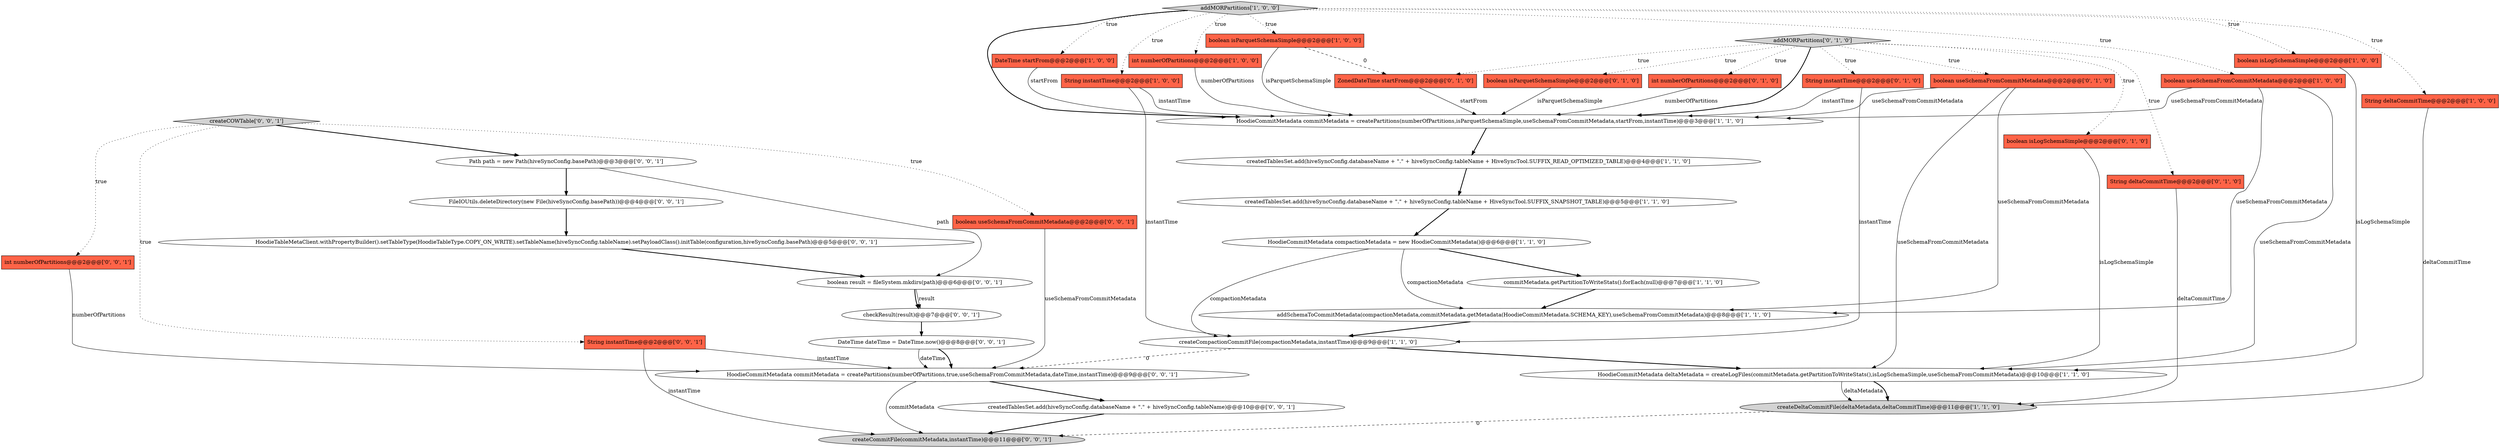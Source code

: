 digraph {
14 [style = filled, label = "HoodieCommitMetadata deltaMetadata = createLogFiles(commitMetadata.getPartitionToWriteStats(),isLogSchemaSimple,useSchemaFromCommitMetadata)@@@10@@@['1', '1', '0']", fillcolor = white, shape = ellipse image = "AAA0AAABBB1BBB"];
24 [style = filled, label = "ZonedDateTime startFrom@@@2@@@['0', '1', '0']", fillcolor = tomato, shape = box image = "AAA1AAABBB2BBB"];
33 [style = filled, label = "Path path = new Path(hiveSyncConfig.basePath)@@@3@@@['0', '0', '1']", fillcolor = white, shape = ellipse image = "AAA0AAABBB3BBB"];
1 [style = filled, label = "addSchemaToCommitMetadata(compactionMetadata,commitMetadata.getMetadata(HoodieCommitMetadata.SCHEMA_KEY),useSchemaFromCommitMetadata)@@@8@@@['1', '1', '0']", fillcolor = white, shape = ellipse image = "AAA0AAABBB1BBB"];
29 [style = filled, label = "DateTime dateTime = DateTime.now()@@@8@@@['0', '0', '1']", fillcolor = white, shape = ellipse image = "AAA0AAABBB3BBB"];
18 [style = filled, label = "boolean useSchemaFromCommitMetadata@@@2@@@['0', '1', '0']", fillcolor = tomato, shape = box image = "AAA0AAABBB2BBB"];
5 [style = filled, label = "boolean isLogSchemaSimple@@@2@@@['1', '0', '0']", fillcolor = tomato, shape = box image = "AAA0AAABBB1BBB"];
10 [style = filled, label = "addMORPartitions['1', '0', '0']", fillcolor = lightgray, shape = diamond image = "AAA0AAABBB1BBB"];
30 [style = filled, label = "createCommitFile(commitMetadata,instantTime)@@@11@@@['0', '0', '1']", fillcolor = lightgray, shape = ellipse image = "AAA0AAABBB3BBB"];
23 [style = filled, label = "boolean isParquetSchemaSimple@@@2@@@['0', '1', '0']", fillcolor = tomato, shape = box image = "AAA0AAABBB2BBB"];
37 [style = filled, label = "boolean useSchemaFromCommitMetadata@@@2@@@['0', '0', '1']", fillcolor = tomato, shape = box image = "AAA0AAABBB3BBB"];
9 [style = filled, label = "commitMetadata.getPartitionToWriteStats().forEach(null)@@@7@@@['1', '1', '0']", fillcolor = white, shape = ellipse image = "AAA0AAABBB1BBB"];
35 [style = filled, label = "checkResult(result)@@@7@@@['0', '0', '1']", fillcolor = white, shape = ellipse image = "AAA0AAABBB3BBB"];
4 [style = filled, label = "String deltaCommitTime@@@2@@@['1', '0', '0']", fillcolor = tomato, shape = box image = "AAA0AAABBB1BBB"];
20 [style = filled, label = "int numberOfPartitions@@@2@@@['0', '1', '0']", fillcolor = tomato, shape = box image = "AAA0AAABBB2BBB"];
13 [style = filled, label = "DateTime startFrom@@@2@@@['1', '0', '0']", fillcolor = tomato, shape = box image = "AAA0AAABBB1BBB"];
19 [style = filled, label = "String instantTime@@@2@@@['0', '1', '0']", fillcolor = tomato, shape = box image = "AAA0AAABBB2BBB"];
17 [style = filled, label = "boolean isLogSchemaSimple@@@2@@@['0', '1', '0']", fillcolor = tomato, shape = box image = "AAA0AAABBB2BBB"];
34 [style = filled, label = "HoodieCommitMetadata commitMetadata = createPartitions(numberOfPartitions,true,useSchemaFromCommitMetadata,dateTime,instantTime)@@@9@@@['0', '0', '1']", fillcolor = white, shape = ellipse image = "AAA0AAABBB3BBB"];
6 [style = filled, label = "createDeltaCommitFile(deltaMetadata,deltaCommitTime)@@@11@@@['1', '1', '0']", fillcolor = lightgray, shape = ellipse image = "AAA0AAABBB1BBB"];
26 [style = filled, label = "boolean result = fileSystem.mkdirs(path)@@@6@@@['0', '0', '1']", fillcolor = white, shape = ellipse image = "AAA0AAABBB3BBB"];
32 [style = filled, label = "String instantTime@@@2@@@['0', '0', '1']", fillcolor = tomato, shape = box image = "AAA0AAABBB3BBB"];
7 [style = filled, label = "boolean useSchemaFromCommitMetadata@@@2@@@['1', '0', '0']", fillcolor = tomato, shape = box image = "AAA0AAABBB1BBB"];
27 [style = filled, label = "createdTablesSet.add(hiveSyncConfig.databaseName + \".\" + hiveSyncConfig.tableName)@@@10@@@['0', '0', '1']", fillcolor = white, shape = ellipse image = "AAA0AAABBB3BBB"];
36 [style = filled, label = "HoodieTableMetaClient.withPropertyBuilder().setTableType(HoodieTableType.COPY_ON_WRITE).setTableName(hiveSyncConfig.tableName).setPayloadClass().initTable(configuration,hiveSyncConfig.basePath)@@@5@@@['0', '0', '1']", fillcolor = white, shape = ellipse image = "AAA0AAABBB3BBB"];
16 [style = filled, label = "createCompactionCommitFile(compactionMetadata,instantTime)@@@9@@@['1', '1', '0']", fillcolor = white, shape = ellipse image = "AAA0AAABBB1BBB"];
21 [style = filled, label = "addMORPartitions['0', '1', '0']", fillcolor = lightgray, shape = diamond image = "AAA0AAABBB2BBB"];
31 [style = filled, label = "int numberOfPartitions@@@2@@@['0', '0', '1']", fillcolor = tomato, shape = box image = "AAA0AAABBB3BBB"];
22 [style = filled, label = "String deltaCommitTime@@@2@@@['0', '1', '0']", fillcolor = tomato, shape = box image = "AAA0AAABBB2BBB"];
11 [style = filled, label = "int numberOfPartitions@@@2@@@['1', '0', '0']", fillcolor = tomato, shape = box image = "AAA0AAABBB1BBB"];
12 [style = filled, label = "createdTablesSet.add(hiveSyncConfig.databaseName + \".\" + hiveSyncConfig.tableName + HiveSyncTool.SUFFIX_READ_OPTIMIZED_TABLE)@@@4@@@['1', '1', '0']", fillcolor = white, shape = ellipse image = "AAA0AAABBB1BBB"];
0 [style = filled, label = "createdTablesSet.add(hiveSyncConfig.databaseName + \".\" + hiveSyncConfig.tableName + HiveSyncTool.SUFFIX_SNAPSHOT_TABLE)@@@5@@@['1', '1', '0']", fillcolor = white, shape = ellipse image = "AAA0AAABBB1BBB"];
3 [style = filled, label = "String instantTime@@@2@@@['1', '0', '0']", fillcolor = tomato, shape = box image = "AAA0AAABBB1BBB"];
15 [style = filled, label = "boolean isParquetSchemaSimple@@@2@@@['1', '0', '0']", fillcolor = tomato, shape = box image = "AAA1AAABBB1BBB"];
25 [style = filled, label = "createCOWTable['0', '0', '1']", fillcolor = lightgray, shape = diamond image = "AAA0AAABBB3BBB"];
28 [style = filled, label = "FileIOUtils.deleteDirectory(new File(hiveSyncConfig.basePath))@@@4@@@['0', '0', '1']", fillcolor = white, shape = ellipse image = "AAA0AAABBB3BBB"];
2 [style = filled, label = "HoodieCommitMetadata commitMetadata = createPartitions(numberOfPartitions,isParquetSchemaSimple,useSchemaFromCommitMetadata,startFrom,instantTime)@@@3@@@['1', '1', '0']", fillcolor = white, shape = ellipse image = "AAA0AAABBB1BBB"];
8 [style = filled, label = "HoodieCommitMetadata compactionMetadata = new HoodieCommitMetadata()@@@6@@@['1', '1', '0']", fillcolor = white, shape = ellipse image = "AAA0AAABBB1BBB"];
25->37 [style = dotted, label="true"];
4->6 [style = solid, label="deltaCommitTime"];
37->34 [style = solid, label="useSchemaFromCommitMetadata"];
25->32 [style = dotted, label="true"];
13->2 [style = solid, label="startFrom"];
21->20 [style = dotted, label="true"];
28->36 [style = bold, label=""];
35->29 [style = bold, label=""];
7->1 [style = solid, label="useSchemaFromCommitMetadata"];
25->33 [style = bold, label=""];
21->18 [style = dotted, label="true"];
25->31 [style = dotted, label="true"];
19->2 [style = solid, label="instantTime"];
34->30 [style = solid, label="commitMetadata"];
14->6 [style = solid, label="deltaMetadata"];
3->2 [style = solid, label="instantTime"];
18->14 [style = solid, label="useSchemaFromCommitMetadata"];
33->28 [style = bold, label=""];
27->30 [style = bold, label=""];
31->34 [style = solid, label="numberOfPartitions"];
15->24 [style = dashed, label="0"];
7->2 [style = solid, label="useSchemaFromCommitMetadata"];
10->3 [style = dotted, label="true"];
21->22 [style = dotted, label="true"];
20->2 [style = solid, label="numberOfPartitions"];
11->2 [style = solid, label="numberOfPartitions"];
17->14 [style = solid, label="isLogSchemaSimple"];
23->2 [style = solid, label="isParquetSchemaSimple"];
21->17 [style = dotted, label="true"];
36->26 [style = bold, label=""];
29->34 [style = bold, label=""];
10->5 [style = dotted, label="true"];
12->0 [style = bold, label=""];
33->26 [style = solid, label="path"];
2->12 [style = bold, label=""];
21->2 [style = bold, label=""];
10->15 [style = dotted, label="true"];
16->34 [style = dashed, label="0"];
26->35 [style = solid, label="result"];
18->2 [style = solid, label="useSchemaFromCommitMetadata"];
32->34 [style = solid, label="instantTime"];
21->24 [style = dotted, label="true"];
5->14 [style = solid, label="isLogSchemaSimple"];
10->13 [style = dotted, label="true"];
10->11 [style = dotted, label="true"];
1->16 [style = bold, label=""];
8->1 [style = solid, label="compactionMetadata"];
8->16 [style = solid, label="compactionMetadata"];
24->2 [style = solid, label="startFrom"];
18->1 [style = solid, label="useSchemaFromCommitMetadata"];
21->23 [style = dotted, label="true"];
21->19 [style = dotted, label="true"];
26->35 [style = bold, label=""];
22->6 [style = solid, label="deltaCommitTime"];
29->34 [style = solid, label="dateTime"];
0->8 [style = bold, label=""];
8->9 [style = bold, label=""];
16->14 [style = bold, label=""];
32->30 [style = solid, label="instantTime"];
10->2 [style = bold, label=""];
6->30 [style = dashed, label="0"];
10->4 [style = dotted, label="true"];
9->1 [style = bold, label=""];
7->14 [style = solid, label="useSchemaFromCommitMetadata"];
15->2 [style = solid, label="isParquetSchemaSimple"];
3->16 [style = solid, label="instantTime"];
14->6 [style = bold, label=""];
10->7 [style = dotted, label="true"];
19->16 [style = solid, label="instantTime"];
34->27 [style = bold, label=""];
}

